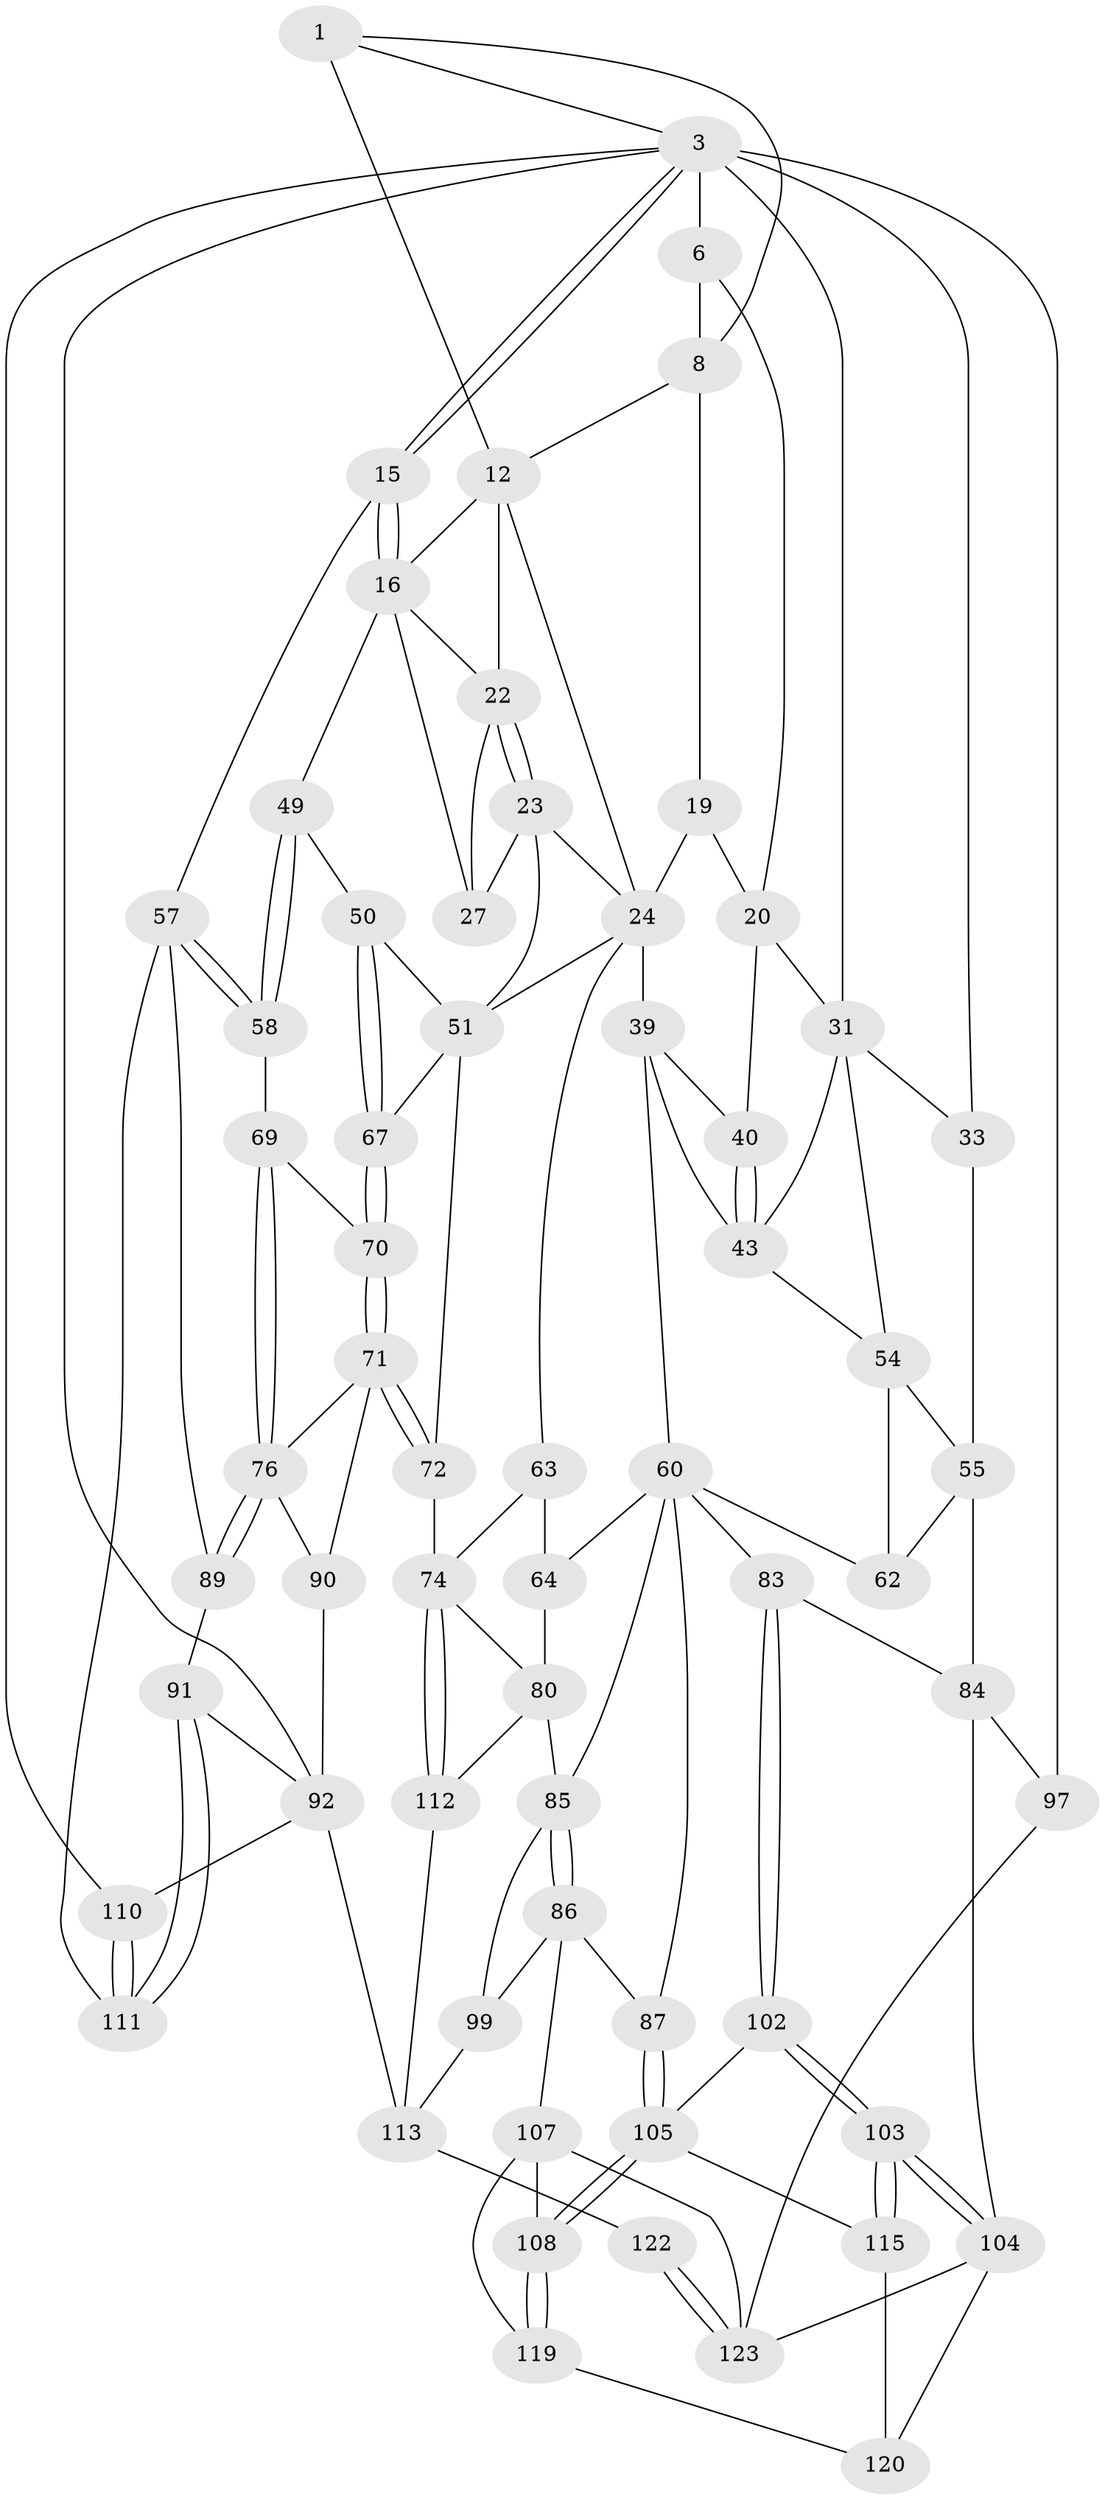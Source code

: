 // original degree distribution, {3: 0.015873015873015872, 5: 0.5396825396825397, 6: 0.21428571428571427, 4: 0.23015873015873015}
// Generated by graph-tools (version 1.1) at 2025/28/03/15/25 16:28:04]
// undirected, 63 vertices, 139 edges
graph export_dot {
graph [start="1"]
  node [color=gray90,style=filled];
  1 [pos="+0.4574085859752465+0",super="+7+2"];
  3 [pos="+1+0",super="+109+4"];
  6 [pos="+0.3521936483771769+0",super="+9"];
  8 [pos="+0.44576593776445134+0.10596799788780566",super="+18"];
  12 [pos="+0.623424810896446+0.06767867233959743",super="+13+21"];
  15 [pos="+1+0.1377601094337551"];
  16 [pos="+1+0.15994534910109703",super="+30+17"];
  19 [pos="+0.42921050911863906+0.20630621887204847"];
  20 [pos="+0.3452606492794268+0.19462170793731562",super="+34"];
  22 [pos="+0.6761889274242074+0.17294070627036348",super="+26"];
  23 [pos="+0.6469603907214092+0.30931174648849197",super="+38"];
  24 [pos="+0.5980598271382526+0.3019907641447093",super="+36"];
  27 [pos="+0.855607348437794+0.24749227064528265",super="+28"];
  31 [pos="+0.17144697792972133+0.1897383717174071",super="+32"];
  33 [pos="+0+0.18466835014090874"];
  39 [pos="+0.2980929502278762+0.3250719697200439",super="+45"];
  40 [pos="+0.24480790868456823+0.2722627519937786"];
  43 [pos="+0.21206736598044768+0.40499516653027784",super="+46"];
  49 [pos="+0.8661184526339792+0.4864990695228537"];
  50 [pos="+0.7512207870612552+0.5143878888500363"];
  51 [pos="+0.6783082815429508+0.449235897051157",super="+52"];
  54 [pos="+0.10543146113344616+0.4666954618621814",super="+59"];
  55 [pos="+0.024884797991336735+0.5043615447808538",super="+66+56"];
  57 [pos="+1+0.5490930612594822",super="+88"];
  58 [pos="+0.9816245789113677+0.5302126985819793"];
  60 [pos="+0.30034053351234463+0.591925241754914",super="+65+61"];
  62 [pos="+0.21969261990608954+0.5395679041465925"];
  63 [pos="+0.47692966227453837+0.5644616569577448"];
  64 [pos="+0.4585878413760782+0.577918456702332"];
  67 [pos="+0.7509216506406382+0.5151340678645472"];
  69 [pos="+0.8337587751502601+0.6425647432108035"];
  70 [pos="+0.7411714680439864+0.59944787799361"];
  71 [pos="+0.7349377362389942+0.6139805883369307",super="+78"];
  72 [pos="+0.6508173425895629+0.6629265808924802",super="+73"];
  74 [pos="+0.6088644971687317+0.7236098874997617",super="+75"];
  76 [pos="+0.8202060285843714+0.6841415741789494",super="+77"];
  80 [pos="+0.4915407207391955+0.7563835247818783",super="+101+81"];
  83 [pos="+0.09627105814185913+0.6955842978885355"];
  84 [pos="+0.09510671964652952+0.6935930443692876",super="+95"];
  85 [pos="+0.33407401544309884+0.660048007278392",super="+94"];
  86 [pos="+0.2763127264219385+0.7437589041974235",super="+100"];
  87 [pos="+0.1667291007151029+0.7350298765688011"];
  89 [pos="+0.8648209112829435+0.7146068530768428"];
  90 [pos="+0.7364528546624813+0.7898202959748114"];
  91 [pos="+0.8044368133223253+0.801374620953256"];
  92 [pos="+0.7693832466686262+0.8128106203094879",super="+93+116"];
  97 [pos="+0+1"];
  99 [pos="+0.3722590354191938+0.87180256804026"];
  102 [pos="+0.06096187481668788+0.767087353585645"];
  103 [pos="+0+0.8803260917093065"];
  104 [pos="+0+0.8823216767753855",super="+125"];
  105 [pos="+0.17706958368693268+0.8451108030546151",super="+106"];
  107 [pos="+0.2965307257069047+0.8596567484789273",super="+124"];
  108 [pos="+0.18888378430131234+0.8704852121497797"];
  110 [pos="+1+0.8494451051501963"];
  111 [pos="+1+0.8313361113499398"];
  112 [pos="+0.5692512508041673+0.915807799184775"];
  113 [pos="+0.6008223449181084+0.9556182334817026",super="+114+118"];
  115 [pos="+0.059292086522700106+0.9011295642972943"];
  119 [pos="+0.15567523016841117+0.9185980537721866"];
  120 [pos="+0.06405516117924952+0.9035776296252909"];
  122 [pos="+0.3816002793552259+1"];
  123 [pos="+0.20738321470417379+1",super="+126"];
  1 -- 8;
  1 -- 12 [weight=2];
  1 -- 3;
  3 -- 15;
  3 -- 15;
  3 -- 97 [weight=2];
  3 -- 110;
  3 -- 33;
  3 -- 6 [weight=2];
  3 -- 31;
  3 -- 92;
  6 -- 8;
  6 -- 20;
  8 -- 19;
  8 -- 12;
  12 -- 22;
  12 -- 16;
  12 -- 24;
  15 -- 16;
  15 -- 16;
  15 -- 57;
  16 -- 49;
  16 -- 27 [weight=3];
  16 -- 22;
  19 -- 20;
  19 -- 24;
  20 -- 40;
  20 -- 31 [weight=2];
  22 -- 23;
  22 -- 23;
  22 -- 27;
  23 -- 24;
  23 -- 51;
  23 -- 27;
  24 -- 39 [weight=2];
  24 -- 63;
  24 -- 51;
  31 -- 33;
  31 -- 54;
  31 -- 43;
  33 -- 55;
  39 -- 40;
  39 -- 43;
  39 -- 60;
  40 -- 43;
  40 -- 43;
  43 -- 54;
  49 -- 50;
  49 -- 58;
  49 -- 58;
  50 -- 51;
  50 -- 67;
  50 -- 67;
  51 -- 72;
  51 -- 67;
  54 -- 55;
  54 -- 62;
  55 -- 84 [weight=2];
  55 -- 62;
  57 -- 58;
  57 -- 58;
  57 -- 89;
  57 -- 111;
  58 -- 69;
  60 -- 64;
  60 -- 85;
  60 -- 83;
  60 -- 62;
  60 -- 87;
  63 -- 64;
  63 -- 74;
  64 -- 80;
  67 -- 70;
  67 -- 70;
  69 -- 70;
  69 -- 76;
  69 -- 76;
  70 -- 71;
  70 -- 71;
  71 -- 72 [weight=2];
  71 -- 72;
  71 -- 90;
  71 -- 76;
  72 -- 74;
  74 -- 112;
  74 -- 112;
  74 -- 80;
  76 -- 89;
  76 -- 89;
  76 -- 90;
  80 -- 112;
  80 -- 85 [weight=2];
  83 -- 84;
  83 -- 102;
  83 -- 102;
  84 -- 104;
  84 -- 97;
  85 -- 86;
  85 -- 86;
  85 -- 99;
  86 -- 87;
  86 -- 107;
  86 -- 99;
  87 -- 105;
  87 -- 105;
  89 -- 91;
  90 -- 92;
  91 -- 92;
  91 -- 111;
  91 -- 111;
  92 -- 113 [weight=2];
  92 -- 110;
  97 -- 123;
  99 -- 113;
  102 -- 103;
  102 -- 103;
  102 -- 105;
  103 -- 104;
  103 -- 104;
  103 -- 115;
  103 -- 115;
  104 -- 120;
  104 -- 123;
  105 -- 108;
  105 -- 108;
  105 -- 115;
  107 -- 108;
  107 -- 123;
  107 -- 119;
  108 -- 119;
  108 -- 119;
  110 -- 111;
  110 -- 111;
  112 -- 113;
  113 -- 122 [weight=2];
  115 -- 120;
  119 -- 120;
  122 -- 123;
  122 -- 123;
}
